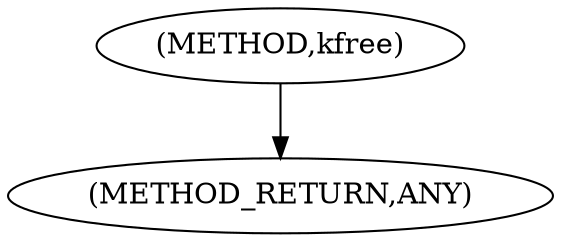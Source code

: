 digraph "kfree" {  
"111669149733" [label = <(METHOD,kfree)> ]
"128849018917" [label = <(METHOD_RETURN,ANY)> ]
  "111669149733" -> "128849018917" 
}
